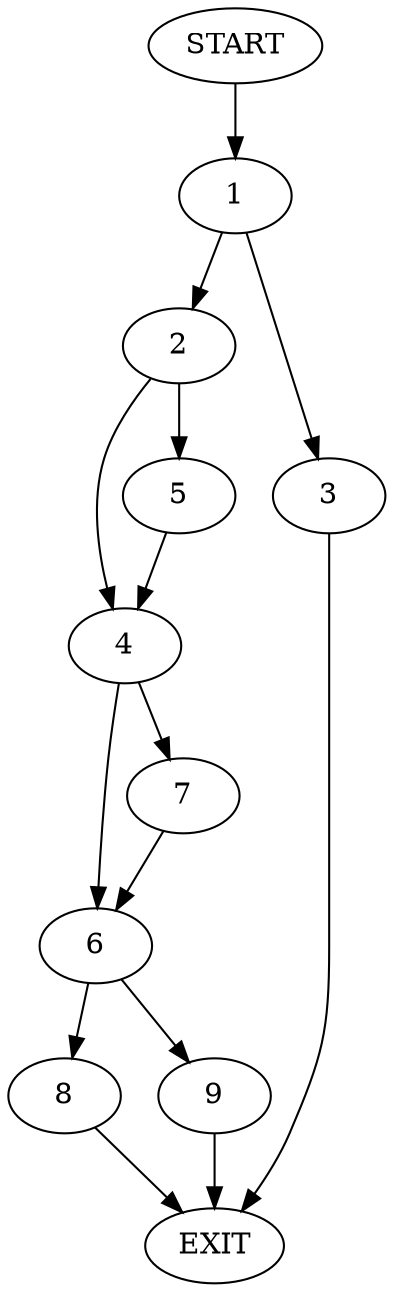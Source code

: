 digraph {
0 [label="START"]
10 [label="EXIT"]
0 -> 1
1 -> 2
1 -> 3
3 -> 10
2 -> 4
2 -> 5
4 -> 6
4 -> 7
5 -> 4
7 -> 6
6 -> 8
6 -> 9
8 -> 10
9 -> 10
}

